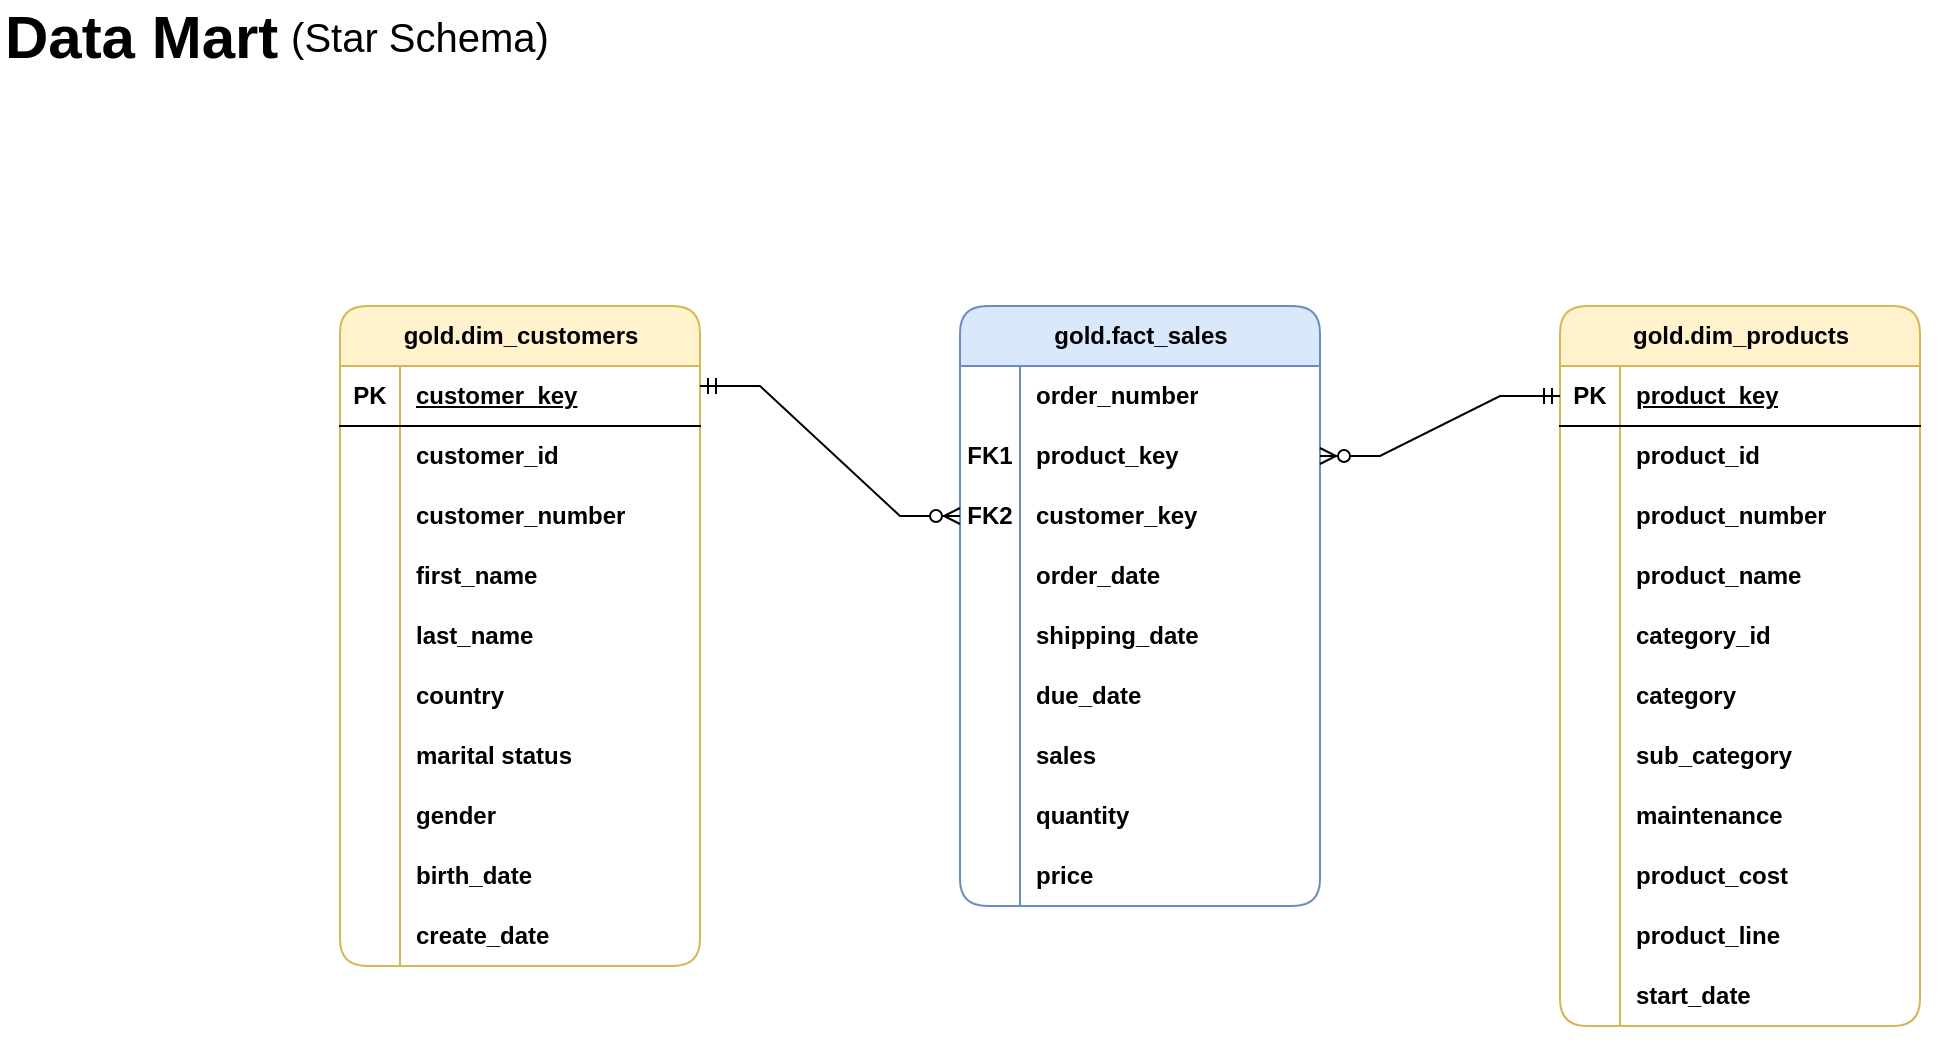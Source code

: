 <mxfile version="28.1.2">
  <diagram name="Page-1" id="Nx896G-cTncsZ9J3wiCH">
    <mxGraphModel dx="1819" dy="596" grid="1" gridSize="10" guides="1" tooltips="1" connect="1" arrows="1" fold="1" page="1" pageScale="1" pageWidth="827" pageHeight="1169" math="0" shadow="0">
      <root>
        <mxCell id="0" />
        <mxCell id="1" parent="0" />
        <mxCell id="ZF4a_u57KuCC-26C16iU-1" value="&lt;font style=&quot;font-size: 30px;&quot;&gt;&lt;b&gt;Data Mart&amp;nbsp;&lt;/b&gt;&lt;/font&gt;" style="text;html=1;align=center;verticalAlign=middle;whiteSpace=wrap;rounded=0;" vertex="1" parent="1">
          <mxGeometry x="-90" y="50" width="150" height="30" as="geometry" />
        </mxCell>
        <mxCell id="ZF4a_u57KuCC-26C16iU-2" value="&lt;font style=&quot;font-size: 20px;&quot;&gt;(Star Schema)&lt;/font&gt;" style="text;html=1;align=center;verticalAlign=middle;whiteSpace=wrap;rounded=0;" vertex="1" parent="1">
          <mxGeometry x="50" y="50" width="140" height="30" as="geometry" />
        </mxCell>
        <mxCell id="ZF4a_u57KuCC-26C16iU-3" value="gold.dim_customers" style="shape=table;startSize=30;container=1;collapsible=1;childLayout=tableLayout;fixedRows=1;rowLines=0;fontStyle=1;align=center;resizeLast=1;html=1;rounded=1;strokeColor=#d6b656;fillColor=#fff2cc;" vertex="1" parent="1">
          <mxGeometry x="80" y="200" width="180" height="330" as="geometry" />
        </mxCell>
        <mxCell id="ZF4a_u57KuCC-26C16iU-4" value="" style="shape=tableRow;horizontal=0;startSize=0;swimlaneHead=0;swimlaneBody=0;fillColor=none;collapsible=0;dropTarget=0;points=[[0,0.5],[1,0.5]];portConstraint=eastwest;top=0;left=0;right=0;bottom=1;fontStyle=1" vertex="1" parent="ZF4a_u57KuCC-26C16iU-3">
          <mxGeometry y="30" width="180" height="30" as="geometry" />
        </mxCell>
        <mxCell id="ZF4a_u57KuCC-26C16iU-5" value="PK" style="shape=partialRectangle;connectable=0;fillColor=none;top=0;left=0;bottom=0;right=0;fontStyle=1;overflow=hidden;whiteSpace=wrap;html=1;" vertex="1" parent="ZF4a_u57KuCC-26C16iU-4">
          <mxGeometry width="30" height="30" as="geometry">
            <mxRectangle width="30" height="30" as="alternateBounds" />
          </mxGeometry>
        </mxCell>
        <mxCell id="ZF4a_u57KuCC-26C16iU-6" value="customer_key" style="shape=partialRectangle;connectable=0;fillColor=none;top=0;left=0;bottom=0;right=0;align=left;spacingLeft=6;fontStyle=5;overflow=hidden;whiteSpace=wrap;html=1;" vertex="1" parent="ZF4a_u57KuCC-26C16iU-4">
          <mxGeometry x="30" width="150" height="30" as="geometry">
            <mxRectangle width="150" height="30" as="alternateBounds" />
          </mxGeometry>
        </mxCell>
        <mxCell id="ZF4a_u57KuCC-26C16iU-7" value="" style="shape=tableRow;horizontal=0;startSize=0;swimlaneHead=0;swimlaneBody=0;fillColor=none;collapsible=0;dropTarget=0;points=[[0,0.5],[1,0.5]];portConstraint=eastwest;top=0;left=0;right=0;bottom=0;strokeWidth=16;fontStyle=1" vertex="1" parent="ZF4a_u57KuCC-26C16iU-3">
          <mxGeometry y="60" width="180" height="30" as="geometry" />
        </mxCell>
        <mxCell id="ZF4a_u57KuCC-26C16iU-8" value="" style="shape=partialRectangle;connectable=0;fillColor=none;top=0;left=0;bottom=0;right=0;editable=1;overflow=hidden;whiteSpace=wrap;html=1;strokeWidth=16;fontStyle=1" vertex="1" parent="ZF4a_u57KuCC-26C16iU-7">
          <mxGeometry width="30" height="30" as="geometry">
            <mxRectangle width="30" height="30" as="alternateBounds" />
          </mxGeometry>
        </mxCell>
        <mxCell id="ZF4a_u57KuCC-26C16iU-9" value="customer_id" style="shape=partialRectangle;connectable=0;fillColor=none;top=0;left=0;bottom=0;right=0;align=left;spacingLeft=6;overflow=hidden;whiteSpace=wrap;html=1;strokeWidth=16;fontStyle=1" vertex="1" parent="ZF4a_u57KuCC-26C16iU-7">
          <mxGeometry x="30" width="150" height="30" as="geometry">
            <mxRectangle width="150" height="30" as="alternateBounds" />
          </mxGeometry>
        </mxCell>
        <mxCell id="ZF4a_u57KuCC-26C16iU-10" value="" style="shape=tableRow;horizontal=0;startSize=0;swimlaneHead=0;swimlaneBody=0;fillColor=none;collapsible=0;dropTarget=0;points=[[0,0.5],[1,0.5]];portConstraint=eastwest;top=0;left=0;right=0;bottom=0;strokeWidth=16;fontStyle=1" vertex="1" parent="ZF4a_u57KuCC-26C16iU-3">
          <mxGeometry y="90" width="180" height="30" as="geometry" />
        </mxCell>
        <mxCell id="ZF4a_u57KuCC-26C16iU-11" value="" style="shape=partialRectangle;connectable=0;fillColor=none;top=0;left=0;bottom=0;right=0;editable=1;overflow=hidden;whiteSpace=wrap;html=1;strokeWidth=16;fontStyle=1" vertex="1" parent="ZF4a_u57KuCC-26C16iU-10">
          <mxGeometry width="30" height="30" as="geometry">
            <mxRectangle width="30" height="30" as="alternateBounds" />
          </mxGeometry>
        </mxCell>
        <mxCell id="ZF4a_u57KuCC-26C16iU-12" value="customer_number" style="shape=partialRectangle;connectable=0;fillColor=none;top=0;left=0;bottom=0;right=0;align=left;spacingLeft=6;overflow=hidden;whiteSpace=wrap;html=1;strokeWidth=16;fontStyle=1" vertex="1" parent="ZF4a_u57KuCC-26C16iU-10">
          <mxGeometry x="30" width="150" height="30" as="geometry">
            <mxRectangle width="150" height="30" as="alternateBounds" />
          </mxGeometry>
        </mxCell>
        <mxCell id="ZF4a_u57KuCC-26C16iU-13" value="" style="shape=tableRow;horizontal=0;startSize=0;swimlaneHead=0;swimlaneBody=0;fillColor=none;collapsible=0;dropTarget=0;points=[[0,0.5],[1,0.5]];portConstraint=eastwest;top=0;left=0;right=0;bottom=0;strokeWidth=16;fontStyle=1" vertex="1" parent="ZF4a_u57KuCC-26C16iU-3">
          <mxGeometry y="120" width="180" height="30" as="geometry" />
        </mxCell>
        <mxCell id="ZF4a_u57KuCC-26C16iU-14" value="" style="shape=partialRectangle;connectable=0;fillColor=none;top=0;left=0;bottom=0;right=0;editable=1;overflow=hidden;whiteSpace=wrap;html=1;strokeWidth=16;fontStyle=1" vertex="1" parent="ZF4a_u57KuCC-26C16iU-13">
          <mxGeometry width="30" height="30" as="geometry">
            <mxRectangle width="30" height="30" as="alternateBounds" />
          </mxGeometry>
        </mxCell>
        <mxCell id="ZF4a_u57KuCC-26C16iU-15" value="first_name" style="shape=partialRectangle;connectable=0;fillColor=none;top=0;left=0;bottom=0;right=0;align=left;spacingLeft=6;overflow=hidden;whiteSpace=wrap;html=1;strokeWidth=16;fontStyle=1" vertex="1" parent="ZF4a_u57KuCC-26C16iU-13">
          <mxGeometry x="30" width="150" height="30" as="geometry">
            <mxRectangle width="150" height="30" as="alternateBounds" />
          </mxGeometry>
        </mxCell>
        <mxCell id="ZF4a_u57KuCC-26C16iU-16" style="shape=tableRow;horizontal=0;startSize=0;swimlaneHead=0;swimlaneBody=0;fillColor=none;collapsible=0;dropTarget=0;points=[[0,0.5],[1,0.5]];portConstraint=eastwest;top=0;left=0;right=0;bottom=0;strokeWidth=16;fontStyle=1" vertex="1" parent="ZF4a_u57KuCC-26C16iU-3">
          <mxGeometry y="150" width="180" height="30" as="geometry" />
        </mxCell>
        <mxCell id="ZF4a_u57KuCC-26C16iU-17" style="shape=partialRectangle;connectable=0;fillColor=none;top=0;left=0;bottom=0;right=0;editable=1;overflow=hidden;whiteSpace=wrap;html=1;strokeWidth=16;fontStyle=1" vertex="1" parent="ZF4a_u57KuCC-26C16iU-16">
          <mxGeometry width="30" height="30" as="geometry">
            <mxRectangle width="30" height="30" as="alternateBounds" />
          </mxGeometry>
        </mxCell>
        <mxCell id="ZF4a_u57KuCC-26C16iU-18" value="last_name&amp;nbsp;" style="shape=partialRectangle;connectable=0;fillColor=none;top=0;left=0;bottom=0;right=0;align=left;spacingLeft=6;overflow=hidden;whiteSpace=wrap;html=1;strokeWidth=16;fontStyle=1" vertex="1" parent="ZF4a_u57KuCC-26C16iU-16">
          <mxGeometry x="30" width="150" height="30" as="geometry">
            <mxRectangle width="150" height="30" as="alternateBounds" />
          </mxGeometry>
        </mxCell>
        <mxCell id="ZF4a_u57KuCC-26C16iU-19" style="shape=tableRow;horizontal=0;startSize=0;swimlaneHead=0;swimlaneBody=0;fillColor=none;collapsible=0;dropTarget=0;points=[[0,0.5],[1,0.5]];portConstraint=eastwest;top=0;left=0;right=0;bottom=0;strokeWidth=16;fontStyle=1" vertex="1" parent="ZF4a_u57KuCC-26C16iU-3">
          <mxGeometry y="180" width="180" height="30" as="geometry" />
        </mxCell>
        <mxCell id="ZF4a_u57KuCC-26C16iU-20" style="shape=partialRectangle;connectable=0;fillColor=none;top=0;left=0;bottom=0;right=0;editable=1;overflow=hidden;whiteSpace=wrap;html=1;strokeWidth=16;fontStyle=1" vertex="1" parent="ZF4a_u57KuCC-26C16iU-19">
          <mxGeometry width="30" height="30" as="geometry">
            <mxRectangle width="30" height="30" as="alternateBounds" />
          </mxGeometry>
        </mxCell>
        <mxCell id="ZF4a_u57KuCC-26C16iU-21" value="country" style="shape=partialRectangle;connectable=0;fillColor=none;top=0;left=0;bottom=0;right=0;align=left;spacingLeft=6;overflow=hidden;whiteSpace=wrap;html=1;strokeWidth=16;fontStyle=1" vertex="1" parent="ZF4a_u57KuCC-26C16iU-19">
          <mxGeometry x="30" width="150" height="30" as="geometry">
            <mxRectangle width="150" height="30" as="alternateBounds" />
          </mxGeometry>
        </mxCell>
        <mxCell id="ZF4a_u57KuCC-26C16iU-22" style="shape=tableRow;horizontal=0;startSize=0;swimlaneHead=0;swimlaneBody=0;fillColor=none;collapsible=0;dropTarget=0;points=[[0,0.5],[1,0.5]];portConstraint=eastwest;top=0;left=0;right=0;bottom=0;strokeWidth=16;fontStyle=1" vertex="1" parent="ZF4a_u57KuCC-26C16iU-3">
          <mxGeometry y="210" width="180" height="30" as="geometry" />
        </mxCell>
        <mxCell id="ZF4a_u57KuCC-26C16iU-23" style="shape=partialRectangle;connectable=0;fillColor=none;top=0;left=0;bottom=0;right=0;editable=1;overflow=hidden;whiteSpace=wrap;html=1;strokeWidth=16;fontStyle=1" vertex="1" parent="ZF4a_u57KuCC-26C16iU-22">
          <mxGeometry width="30" height="30" as="geometry">
            <mxRectangle width="30" height="30" as="alternateBounds" />
          </mxGeometry>
        </mxCell>
        <mxCell id="ZF4a_u57KuCC-26C16iU-24" value="marital status" style="shape=partialRectangle;connectable=0;fillColor=none;top=0;left=0;bottom=0;right=0;align=left;spacingLeft=6;overflow=hidden;whiteSpace=wrap;html=1;strokeWidth=16;fontStyle=1" vertex="1" parent="ZF4a_u57KuCC-26C16iU-22">
          <mxGeometry x="30" width="150" height="30" as="geometry">
            <mxRectangle width="150" height="30" as="alternateBounds" />
          </mxGeometry>
        </mxCell>
        <mxCell id="ZF4a_u57KuCC-26C16iU-25" style="shape=tableRow;horizontal=0;startSize=0;swimlaneHead=0;swimlaneBody=0;fillColor=none;collapsible=0;dropTarget=0;points=[[0,0.5],[1,0.5]];portConstraint=eastwest;top=0;left=0;right=0;bottom=0;strokeWidth=16;fontStyle=1" vertex="1" parent="ZF4a_u57KuCC-26C16iU-3">
          <mxGeometry y="240" width="180" height="30" as="geometry" />
        </mxCell>
        <mxCell id="ZF4a_u57KuCC-26C16iU-26" style="shape=partialRectangle;connectable=0;fillColor=none;top=0;left=0;bottom=0;right=0;editable=1;overflow=hidden;whiteSpace=wrap;html=1;strokeWidth=16;fontStyle=1" vertex="1" parent="ZF4a_u57KuCC-26C16iU-25">
          <mxGeometry width="30" height="30" as="geometry">
            <mxRectangle width="30" height="30" as="alternateBounds" />
          </mxGeometry>
        </mxCell>
        <mxCell id="ZF4a_u57KuCC-26C16iU-27" value="gender" style="shape=partialRectangle;connectable=0;fillColor=none;top=0;left=0;bottom=0;right=0;align=left;spacingLeft=6;overflow=hidden;whiteSpace=wrap;html=1;strokeWidth=16;fontStyle=1" vertex="1" parent="ZF4a_u57KuCC-26C16iU-25">
          <mxGeometry x="30" width="150" height="30" as="geometry">
            <mxRectangle width="150" height="30" as="alternateBounds" />
          </mxGeometry>
        </mxCell>
        <mxCell id="ZF4a_u57KuCC-26C16iU-28" style="shape=tableRow;horizontal=0;startSize=0;swimlaneHead=0;swimlaneBody=0;fillColor=none;collapsible=0;dropTarget=0;points=[[0,0.5],[1,0.5]];portConstraint=eastwest;top=0;left=0;right=0;bottom=0;strokeWidth=16;fontStyle=1" vertex="1" parent="ZF4a_u57KuCC-26C16iU-3">
          <mxGeometry y="270" width="180" height="30" as="geometry" />
        </mxCell>
        <mxCell id="ZF4a_u57KuCC-26C16iU-29" style="shape=partialRectangle;connectable=0;fillColor=none;top=0;left=0;bottom=0;right=0;editable=1;overflow=hidden;whiteSpace=wrap;html=1;strokeWidth=16;fontStyle=1" vertex="1" parent="ZF4a_u57KuCC-26C16iU-28">
          <mxGeometry width="30" height="30" as="geometry">
            <mxRectangle width="30" height="30" as="alternateBounds" />
          </mxGeometry>
        </mxCell>
        <mxCell id="ZF4a_u57KuCC-26C16iU-30" value="birth_date" style="shape=partialRectangle;connectable=0;fillColor=none;top=0;left=0;bottom=0;right=0;align=left;spacingLeft=6;overflow=hidden;whiteSpace=wrap;html=1;strokeWidth=16;fontStyle=1" vertex="1" parent="ZF4a_u57KuCC-26C16iU-28">
          <mxGeometry x="30" width="150" height="30" as="geometry">
            <mxRectangle width="150" height="30" as="alternateBounds" />
          </mxGeometry>
        </mxCell>
        <mxCell id="ZF4a_u57KuCC-26C16iU-31" style="shape=tableRow;horizontal=0;startSize=0;swimlaneHead=0;swimlaneBody=0;fillColor=none;collapsible=0;dropTarget=0;points=[[0,0.5],[1,0.5]];portConstraint=eastwest;top=0;left=0;right=0;bottom=0;strokeWidth=16;fontStyle=1" vertex="1" parent="ZF4a_u57KuCC-26C16iU-3">
          <mxGeometry y="300" width="180" height="30" as="geometry" />
        </mxCell>
        <mxCell id="ZF4a_u57KuCC-26C16iU-32" style="shape=partialRectangle;connectable=0;fillColor=none;top=0;left=0;bottom=0;right=0;editable=1;overflow=hidden;whiteSpace=wrap;html=1;strokeWidth=16;fontStyle=1" vertex="1" parent="ZF4a_u57KuCC-26C16iU-31">
          <mxGeometry width="30" height="30" as="geometry">
            <mxRectangle width="30" height="30" as="alternateBounds" />
          </mxGeometry>
        </mxCell>
        <mxCell id="ZF4a_u57KuCC-26C16iU-33" value="create_date" style="shape=partialRectangle;connectable=0;fillColor=none;top=0;left=0;bottom=0;right=0;align=left;spacingLeft=6;overflow=hidden;whiteSpace=wrap;html=1;strokeWidth=16;fontStyle=1" vertex="1" parent="ZF4a_u57KuCC-26C16iU-31">
          <mxGeometry x="30" width="150" height="30" as="geometry">
            <mxRectangle width="150" height="30" as="alternateBounds" />
          </mxGeometry>
        </mxCell>
        <mxCell id="ZF4a_u57KuCC-26C16iU-34" value="gold.dim_products" style="shape=table;startSize=30;container=1;collapsible=1;childLayout=tableLayout;fixedRows=1;rowLines=0;fontStyle=1;align=center;resizeLast=1;html=1;rounded=1;strokeColor=#d6b656;fillColor=#fff2cc;" vertex="1" parent="1">
          <mxGeometry x="690" y="200" width="180" height="360" as="geometry" />
        </mxCell>
        <mxCell id="ZF4a_u57KuCC-26C16iU-35" value="" style="shape=tableRow;horizontal=0;startSize=0;swimlaneHead=0;swimlaneBody=0;fillColor=none;collapsible=0;dropTarget=0;points=[[0,0.5],[1,0.5]];portConstraint=eastwest;top=0;left=0;right=0;bottom=1;fontStyle=1" vertex="1" parent="ZF4a_u57KuCC-26C16iU-34">
          <mxGeometry y="30" width="180" height="30" as="geometry" />
        </mxCell>
        <mxCell id="ZF4a_u57KuCC-26C16iU-36" value="PK" style="shape=partialRectangle;connectable=0;fillColor=none;top=0;left=0;bottom=0;right=0;fontStyle=1;overflow=hidden;whiteSpace=wrap;html=1;" vertex="1" parent="ZF4a_u57KuCC-26C16iU-35">
          <mxGeometry width="30" height="30" as="geometry">
            <mxRectangle width="30" height="30" as="alternateBounds" />
          </mxGeometry>
        </mxCell>
        <mxCell id="ZF4a_u57KuCC-26C16iU-37" value="product_key" style="shape=partialRectangle;connectable=0;fillColor=none;top=0;left=0;bottom=0;right=0;align=left;spacingLeft=6;fontStyle=5;overflow=hidden;whiteSpace=wrap;html=1;" vertex="1" parent="ZF4a_u57KuCC-26C16iU-35">
          <mxGeometry x="30" width="150" height="30" as="geometry">
            <mxRectangle width="150" height="30" as="alternateBounds" />
          </mxGeometry>
        </mxCell>
        <mxCell id="ZF4a_u57KuCC-26C16iU-38" value="" style="shape=tableRow;horizontal=0;startSize=0;swimlaneHead=0;swimlaneBody=0;fillColor=none;collapsible=0;dropTarget=0;points=[[0,0.5],[1,0.5]];portConstraint=eastwest;top=0;left=0;right=0;bottom=0;strokeWidth=16;fontStyle=1" vertex="1" parent="ZF4a_u57KuCC-26C16iU-34">
          <mxGeometry y="60" width="180" height="30" as="geometry" />
        </mxCell>
        <mxCell id="ZF4a_u57KuCC-26C16iU-39" value="" style="shape=partialRectangle;connectable=0;fillColor=none;top=0;left=0;bottom=0;right=0;editable=1;overflow=hidden;whiteSpace=wrap;html=1;strokeWidth=16;fontStyle=1" vertex="1" parent="ZF4a_u57KuCC-26C16iU-38">
          <mxGeometry width="30" height="30" as="geometry">
            <mxRectangle width="30" height="30" as="alternateBounds" />
          </mxGeometry>
        </mxCell>
        <mxCell id="ZF4a_u57KuCC-26C16iU-40" value="product_id" style="shape=partialRectangle;connectable=0;fillColor=none;top=0;left=0;bottom=0;right=0;align=left;spacingLeft=6;overflow=hidden;whiteSpace=wrap;html=1;strokeWidth=16;fontStyle=1" vertex="1" parent="ZF4a_u57KuCC-26C16iU-38">
          <mxGeometry x="30" width="150" height="30" as="geometry">
            <mxRectangle width="150" height="30" as="alternateBounds" />
          </mxGeometry>
        </mxCell>
        <mxCell id="ZF4a_u57KuCC-26C16iU-41" value="" style="shape=tableRow;horizontal=0;startSize=0;swimlaneHead=0;swimlaneBody=0;fillColor=none;collapsible=0;dropTarget=0;points=[[0,0.5],[1,0.5]];portConstraint=eastwest;top=0;left=0;right=0;bottom=0;strokeWidth=16;fontStyle=1" vertex="1" parent="ZF4a_u57KuCC-26C16iU-34">
          <mxGeometry y="90" width="180" height="30" as="geometry" />
        </mxCell>
        <mxCell id="ZF4a_u57KuCC-26C16iU-42" value="" style="shape=partialRectangle;connectable=0;fillColor=none;top=0;left=0;bottom=0;right=0;editable=1;overflow=hidden;whiteSpace=wrap;html=1;strokeWidth=16;fontStyle=1" vertex="1" parent="ZF4a_u57KuCC-26C16iU-41">
          <mxGeometry width="30" height="30" as="geometry">
            <mxRectangle width="30" height="30" as="alternateBounds" />
          </mxGeometry>
        </mxCell>
        <mxCell id="ZF4a_u57KuCC-26C16iU-43" value="product_number" style="shape=partialRectangle;connectable=0;fillColor=none;top=0;left=0;bottom=0;right=0;align=left;spacingLeft=6;overflow=hidden;whiteSpace=wrap;html=1;strokeWidth=16;fontStyle=1" vertex="1" parent="ZF4a_u57KuCC-26C16iU-41">
          <mxGeometry x="30" width="150" height="30" as="geometry">
            <mxRectangle width="150" height="30" as="alternateBounds" />
          </mxGeometry>
        </mxCell>
        <mxCell id="ZF4a_u57KuCC-26C16iU-44" value="" style="shape=tableRow;horizontal=0;startSize=0;swimlaneHead=0;swimlaneBody=0;fillColor=none;collapsible=0;dropTarget=0;points=[[0,0.5],[1,0.5]];portConstraint=eastwest;top=0;left=0;right=0;bottom=0;strokeWidth=16;fontStyle=1" vertex="1" parent="ZF4a_u57KuCC-26C16iU-34">
          <mxGeometry y="120" width="180" height="30" as="geometry" />
        </mxCell>
        <mxCell id="ZF4a_u57KuCC-26C16iU-45" value="" style="shape=partialRectangle;connectable=0;fillColor=none;top=0;left=0;bottom=0;right=0;editable=1;overflow=hidden;whiteSpace=wrap;html=1;strokeWidth=16;fontStyle=1" vertex="1" parent="ZF4a_u57KuCC-26C16iU-44">
          <mxGeometry width="30" height="30" as="geometry">
            <mxRectangle width="30" height="30" as="alternateBounds" />
          </mxGeometry>
        </mxCell>
        <mxCell id="ZF4a_u57KuCC-26C16iU-46" value="product_name" style="shape=partialRectangle;connectable=0;fillColor=none;top=0;left=0;bottom=0;right=0;align=left;spacingLeft=6;overflow=hidden;whiteSpace=wrap;html=1;strokeWidth=16;fontStyle=1" vertex="1" parent="ZF4a_u57KuCC-26C16iU-44">
          <mxGeometry x="30" width="150" height="30" as="geometry">
            <mxRectangle width="150" height="30" as="alternateBounds" />
          </mxGeometry>
        </mxCell>
        <mxCell id="ZF4a_u57KuCC-26C16iU-47" style="shape=tableRow;horizontal=0;startSize=0;swimlaneHead=0;swimlaneBody=0;fillColor=none;collapsible=0;dropTarget=0;points=[[0,0.5],[1,0.5]];portConstraint=eastwest;top=0;left=0;right=0;bottom=0;strokeWidth=16;fontStyle=1" vertex="1" parent="ZF4a_u57KuCC-26C16iU-34">
          <mxGeometry y="150" width="180" height="30" as="geometry" />
        </mxCell>
        <mxCell id="ZF4a_u57KuCC-26C16iU-48" style="shape=partialRectangle;connectable=0;fillColor=none;top=0;left=0;bottom=0;right=0;editable=1;overflow=hidden;whiteSpace=wrap;html=1;strokeWidth=16;fontStyle=1" vertex="1" parent="ZF4a_u57KuCC-26C16iU-47">
          <mxGeometry width="30" height="30" as="geometry">
            <mxRectangle width="30" height="30" as="alternateBounds" />
          </mxGeometry>
        </mxCell>
        <mxCell id="ZF4a_u57KuCC-26C16iU-49" value="category_id" style="shape=partialRectangle;connectable=0;fillColor=none;top=0;left=0;bottom=0;right=0;align=left;spacingLeft=6;overflow=hidden;whiteSpace=wrap;html=1;strokeWidth=16;fontStyle=1" vertex="1" parent="ZF4a_u57KuCC-26C16iU-47">
          <mxGeometry x="30" width="150" height="30" as="geometry">
            <mxRectangle width="150" height="30" as="alternateBounds" />
          </mxGeometry>
        </mxCell>
        <mxCell id="ZF4a_u57KuCC-26C16iU-50" style="shape=tableRow;horizontal=0;startSize=0;swimlaneHead=0;swimlaneBody=0;fillColor=none;collapsible=0;dropTarget=0;points=[[0,0.5],[1,0.5]];portConstraint=eastwest;top=0;left=0;right=0;bottom=0;strokeWidth=16;fontStyle=1" vertex="1" parent="ZF4a_u57KuCC-26C16iU-34">
          <mxGeometry y="180" width="180" height="30" as="geometry" />
        </mxCell>
        <mxCell id="ZF4a_u57KuCC-26C16iU-51" style="shape=partialRectangle;connectable=0;fillColor=none;top=0;left=0;bottom=0;right=0;editable=1;overflow=hidden;whiteSpace=wrap;html=1;strokeWidth=16;fontStyle=1" vertex="1" parent="ZF4a_u57KuCC-26C16iU-50">
          <mxGeometry width="30" height="30" as="geometry">
            <mxRectangle width="30" height="30" as="alternateBounds" />
          </mxGeometry>
        </mxCell>
        <mxCell id="ZF4a_u57KuCC-26C16iU-52" value="category" style="shape=partialRectangle;connectable=0;fillColor=none;top=0;left=0;bottom=0;right=0;align=left;spacingLeft=6;overflow=hidden;whiteSpace=wrap;html=1;strokeWidth=16;fontStyle=1" vertex="1" parent="ZF4a_u57KuCC-26C16iU-50">
          <mxGeometry x="30" width="150" height="30" as="geometry">
            <mxRectangle width="150" height="30" as="alternateBounds" />
          </mxGeometry>
        </mxCell>
        <mxCell id="ZF4a_u57KuCC-26C16iU-53" style="shape=tableRow;horizontal=0;startSize=0;swimlaneHead=0;swimlaneBody=0;fillColor=none;collapsible=0;dropTarget=0;points=[[0,0.5],[1,0.5]];portConstraint=eastwest;top=0;left=0;right=0;bottom=0;strokeWidth=16;fontStyle=1" vertex="1" parent="ZF4a_u57KuCC-26C16iU-34">
          <mxGeometry y="210" width="180" height="30" as="geometry" />
        </mxCell>
        <mxCell id="ZF4a_u57KuCC-26C16iU-54" style="shape=partialRectangle;connectable=0;fillColor=none;top=0;left=0;bottom=0;right=0;editable=1;overflow=hidden;whiteSpace=wrap;html=1;strokeWidth=16;fontStyle=1" vertex="1" parent="ZF4a_u57KuCC-26C16iU-53">
          <mxGeometry width="30" height="30" as="geometry">
            <mxRectangle width="30" height="30" as="alternateBounds" />
          </mxGeometry>
        </mxCell>
        <mxCell id="ZF4a_u57KuCC-26C16iU-55" value="sub_category" style="shape=partialRectangle;connectable=0;fillColor=none;top=0;left=0;bottom=0;right=0;align=left;spacingLeft=6;overflow=hidden;whiteSpace=wrap;html=1;strokeWidth=16;fontStyle=1" vertex="1" parent="ZF4a_u57KuCC-26C16iU-53">
          <mxGeometry x="30" width="150" height="30" as="geometry">
            <mxRectangle width="150" height="30" as="alternateBounds" />
          </mxGeometry>
        </mxCell>
        <mxCell id="ZF4a_u57KuCC-26C16iU-56" style="shape=tableRow;horizontal=0;startSize=0;swimlaneHead=0;swimlaneBody=0;fillColor=none;collapsible=0;dropTarget=0;points=[[0,0.5],[1,0.5]];portConstraint=eastwest;top=0;left=0;right=0;bottom=0;strokeWidth=16;fontStyle=1" vertex="1" parent="ZF4a_u57KuCC-26C16iU-34">
          <mxGeometry y="240" width="180" height="30" as="geometry" />
        </mxCell>
        <mxCell id="ZF4a_u57KuCC-26C16iU-57" style="shape=partialRectangle;connectable=0;fillColor=none;top=0;left=0;bottom=0;right=0;editable=1;overflow=hidden;whiteSpace=wrap;html=1;strokeWidth=16;fontStyle=1" vertex="1" parent="ZF4a_u57KuCC-26C16iU-56">
          <mxGeometry width="30" height="30" as="geometry">
            <mxRectangle width="30" height="30" as="alternateBounds" />
          </mxGeometry>
        </mxCell>
        <mxCell id="ZF4a_u57KuCC-26C16iU-58" value="maintenance" style="shape=partialRectangle;connectable=0;fillColor=none;top=0;left=0;bottom=0;right=0;align=left;spacingLeft=6;overflow=hidden;whiteSpace=wrap;html=1;strokeWidth=16;fontStyle=1" vertex="1" parent="ZF4a_u57KuCC-26C16iU-56">
          <mxGeometry x="30" width="150" height="30" as="geometry">
            <mxRectangle width="150" height="30" as="alternateBounds" />
          </mxGeometry>
        </mxCell>
        <mxCell id="ZF4a_u57KuCC-26C16iU-59" style="shape=tableRow;horizontal=0;startSize=0;swimlaneHead=0;swimlaneBody=0;fillColor=none;collapsible=0;dropTarget=0;points=[[0,0.5],[1,0.5]];portConstraint=eastwest;top=0;left=0;right=0;bottom=0;strokeWidth=16;fontStyle=1" vertex="1" parent="ZF4a_u57KuCC-26C16iU-34">
          <mxGeometry y="270" width="180" height="30" as="geometry" />
        </mxCell>
        <mxCell id="ZF4a_u57KuCC-26C16iU-60" style="shape=partialRectangle;connectable=0;fillColor=none;top=0;left=0;bottom=0;right=0;editable=1;overflow=hidden;whiteSpace=wrap;html=1;strokeWidth=16;fontStyle=1" vertex="1" parent="ZF4a_u57KuCC-26C16iU-59">
          <mxGeometry width="30" height="30" as="geometry">
            <mxRectangle width="30" height="30" as="alternateBounds" />
          </mxGeometry>
        </mxCell>
        <mxCell id="ZF4a_u57KuCC-26C16iU-61" value="product_cost" style="shape=partialRectangle;connectable=0;fillColor=none;top=0;left=0;bottom=0;right=0;align=left;spacingLeft=6;overflow=hidden;whiteSpace=wrap;html=1;strokeWidth=16;fontStyle=1" vertex="1" parent="ZF4a_u57KuCC-26C16iU-59">
          <mxGeometry x="30" width="150" height="30" as="geometry">
            <mxRectangle width="150" height="30" as="alternateBounds" />
          </mxGeometry>
        </mxCell>
        <mxCell id="ZF4a_u57KuCC-26C16iU-62" style="shape=tableRow;horizontal=0;startSize=0;swimlaneHead=0;swimlaneBody=0;fillColor=none;collapsible=0;dropTarget=0;points=[[0,0.5],[1,0.5]];portConstraint=eastwest;top=0;left=0;right=0;bottom=0;strokeWidth=16;fontStyle=1" vertex="1" parent="ZF4a_u57KuCC-26C16iU-34">
          <mxGeometry y="300" width="180" height="30" as="geometry" />
        </mxCell>
        <mxCell id="ZF4a_u57KuCC-26C16iU-63" style="shape=partialRectangle;connectable=0;fillColor=none;top=0;left=0;bottom=0;right=0;editable=1;overflow=hidden;whiteSpace=wrap;html=1;strokeWidth=16;fontStyle=1" vertex="1" parent="ZF4a_u57KuCC-26C16iU-62">
          <mxGeometry width="30" height="30" as="geometry">
            <mxRectangle width="30" height="30" as="alternateBounds" />
          </mxGeometry>
        </mxCell>
        <mxCell id="ZF4a_u57KuCC-26C16iU-64" value="product_line" style="shape=partialRectangle;connectable=0;fillColor=none;top=0;left=0;bottom=0;right=0;align=left;spacingLeft=6;overflow=hidden;whiteSpace=wrap;html=1;strokeWidth=16;fontStyle=1" vertex="1" parent="ZF4a_u57KuCC-26C16iU-62">
          <mxGeometry x="30" width="150" height="30" as="geometry">
            <mxRectangle width="150" height="30" as="alternateBounds" />
          </mxGeometry>
        </mxCell>
        <mxCell id="ZF4a_u57KuCC-26C16iU-96" style="shape=tableRow;horizontal=0;startSize=0;swimlaneHead=0;swimlaneBody=0;fillColor=none;collapsible=0;dropTarget=0;points=[[0,0.5],[1,0.5]];portConstraint=eastwest;top=0;left=0;right=0;bottom=0;strokeWidth=16;fontStyle=1" vertex="1" parent="ZF4a_u57KuCC-26C16iU-34">
          <mxGeometry y="330" width="180" height="30" as="geometry" />
        </mxCell>
        <mxCell id="ZF4a_u57KuCC-26C16iU-97" style="shape=partialRectangle;connectable=0;fillColor=none;top=0;left=0;bottom=0;right=0;editable=1;overflow=hidden;whiteSpace=wrap;html=1;strokeWidth=16;fontStyle=1" vertex="1" parent="ZF4a_u57KuCC-26C16iU-96">
          <mxGeometry width="30" height="30" as="geometry">
            <mxRectangle width="30" height="30" as="alternateBounds" />
          </mxGeometry>
        </mxCell>
        <mxCell id="ZF4a_u57KuCC-26C16iU-98" value="start_date" style="shape=partialRectangle;connectable=0;fillColor=none;top=0;left=0;bottom=0;right=0;align=left;spacingLeft=6;overflow=hidden;whiteSpace=wrap;html=1;strokeWidth=16;fontStyle=1" vertex="1" parent="ZF4a_u57KuCC-26C16iU-96">
          <mxGeometry x="30" width="150" height="30" as="geometry">
            <mxRectangle width="150" height="30" as="alternateBounds" />
          </mxGeometry>
        </mxCell>
        <mxCell id="ZF4a_u57KuCC-26C16iU-65" value="gold.fact_sales" style="shape=table;startSize=30;container=1;collapsible=1;childLayout=tableLayout;fixedRows=1;rowLines=0;fontStyle=1;align=center;resizeLast=1;html=1;rounded=1;strokeColor=#6c8ebf;fillColor=#dae8fc;" vertex="1" parent="1">
          <mxGeometry x="390" y="200" width="180" height="300" as="geometry" />
        </mxCell>
        <mxCell id="ZF4a_u57KuCC-26C16iU-69" value="" style="shape=tableRow;horizontal=0;startSize=0;swimlaneHead=0;swimlaneBody=0;fillColor=none;collapsible=0;dropTarget=0;points=[[0,0.5],[1,0.5]];portConstraint=eastwest;top=0;left=0;right=0;bottom=0;strokeWidth=16;fontStyle=1" vertex="1" parent="ZF4a_u57KuCC-26C16iU-65">
          <mxGeometry y="30" width="180" height="30" as="geometry" />
        </mxCell>
        <mxCell id="ZF4a_u57KuCC-26C16iU-70" value="" style="shape=partialRectangle;connectable=0;fillColor=none;top=0;left=0;bottom=0;right=0;editable=1;overflow=hidden;whiteSpace=wrap;html=1;strokeWidth=16;fontStyle=1" vertex="1" parent="ZF4a_u57KuCC-26C16iU-69">
          <mxGeometry width="30" height="30" as="geometry">
            <mxRectangle width="30" height="30" as="alternateBounds" />
          </mxGeometry>
        </mxCell>
        <mxCell id="ZF4a_u57KuCC-26C16iU-71" value="order_number" style="shape=partialRectangle;connectable=0;fillColor=none;top=0;left=0;bottom=0;right=0;align=left;spacingLeft=6;overflow=hidden;whiteSpace=wrap;html=1;strokeWidth=16;fontStyle=1" vertex="1" parent="ZF4a_u57KuCC-26C16iU-69">
          <mxGeometry x="30" width="150" height="30" as="geometry">
            <mxRectangle width="150" height="30" as="alternateBounds" />
          </mxGeometry>
        </mxCell>
        <mxCell id="ZF4a_u57KuCC-26C16iU-72" value="" style="shape=tableRow;horizontal=0;startSize=0;swimlaneHead=0;swimlaneBody=0;fillColor=none;collapsible=0;dropTarget=0;points=[[0,0.5],[1,0.5]];portConstraint=eastwest;top=0;left=0;right=0;bottom=0;strokeWidth=16;fontStyle=1" vertex="1" parent="ZF4a_u57KuCC-26C16iU-65">
          <mxGeometry y="60" width="180" height="30" as="geometry" />
        </mxCell>
        <mxCell id="ZF4a_u57KuCC-26C16iU-73" value="FK1" style="shape=partialRectangle;connectable=0;fillColor=none;top=0;left=0;bottom=0;right=0;editable=1;overflow=hidden;whiteSpace=wrap;html=1;strokeWidth=16;fontStyle=1" vertex="1" parent="ZF4a_u57KuCC-26C16iU-72">
          <mxGeometry width="30" height="30" as="geometry">
            <mxRectangle width="30" height="30" as="alternateBounds" />
          </mxGeometry>
        </mxCell>
        <mxCell id="ZF4a_u57KuCC-26C16iU-74" value="product_key" style="shape=partialRectangle;connectable=0;fillColor=none;top=0;left=0;bottom=0;right=0;align=left;spacingLeft=6;overflow=hidden;whiteSpace=wrap;html=1;strokeWidth=16;fontStyle=1" vertex="1" parent="ZF4a_u57KuCC-26C16iU-72">
          <mxGeometry x="30" width="150" height="30" as="geometry">
            <mxRectangle width="150" height="30" as="alternateBounds" />
          </mxGeometry>
        </mxCell>
        <mxCell id="ZF4a_u57KuCC-26C16iU-75" value="" style="shape=tableRow;horizontal=0;startSize=0;swimlaneHead=0;swimlaneBody=0;fillColor=none;collapsible=0;dropTarget=0;points=[[0,0.5],[1,0.5]];portConstraint=eastwest;top=0;left=0;right=0;bottom=0;strokeWidth=16;fontStyle=1" vertex="1" parent="ZF4a_u57KuCC-26C16iU-65">
          <mxGeometry y="90" width="180" height="30" as="geometry" />
        </mxCell>
        <mxCell id="ZF4a_u57KuCC-26C16iU-76" value="FK2" style="shape=partialRectangle;connectable=0;fillColor=none;top=0;left=0;bottom=0;right=0;editable=1;overflow=hidden;whiteSpace=wrap;html=1;strokeWidth=16;fontStyle=1" vertex="1" parent="ZF4a_u57KuCC-26C16iU-75">
          <mxGeometry width="30" height="30" as="geometry">
            <mxRectangle width="30" height="30" as="alternateBounds" />
          </mxGeometry>
        </mxCell>
        <mxCell id="ZF4a_u57KuCC-26C16iU-77" value="customer_key" style="shape=partialRectangle;connectable=0;fillColor=none;top=0;left=0;bottom=0;right=0;align=left;spacingLeft=6;overflow=hidden;whiteSpace=wrap;html=1;strokeWidth=16;fontStyle=1" vertex="1" parent="ZF4a_u57KuCC-26C16iU-75">
          <mxGeometry x="30" width="150" height="30" as="geometry">
            <mxRectangle width="150" height="30" as="alternateBounds" />
          </mxGeometry>
        </mxCell>
        <mxCell id="ZF4a_u57KuCC-26C16iU-78" style="shape=tableRow;horizontal=0;startSize=0;swimlaneHead=0;swimlaneBody=0;fillColor=none;collapsible=0;dropTarget=0;points=[[0,0.5],[1,0.5]];portConstraint=eastwest;top=0;left=0;right=0;bottom=0;strokeWidth=16;fontStyle=1" vertex="1" parent="ZF4a_u57KuCC-26C16iU-65">
          <mxGeometry y="120" width="180" height="30" as="geometry" />
        </mxCell>
        <mxCell id="ZF4a_u57KuCC-26C16iU-79" style="shape=partialRectangle;connectable=0;fillColor=none;top=0;left=0;bottom=0;right=0;editable=1;overflow=hidden;whiteSpace=wrap;html=1;strokeWidth=16;fontStyle=1" vertex="1" parent="ZF4a_u57KuCC-26C16iU-78">
          <mxGeometry width="30" height="30" as="geometry">
            <mxRectangle width="30" height="30" as="alternateBounds" />
          </mxGeometry>
        </mxCell>
        <mxCell id="ZF4a_u57KuCC-26C16iU-80" value="order_date" style="shape=partialRectangle;connectable=0;fillColor=none;top=0;left=0;bottom=0;right=0;align=left;spacingLeft=6;overflow=hidden;whiteSpace=wrap;html=1;strokeWidth=16;fontStyle=1" vertex="1" parent="ZF4a_u57KuCC-26C16iU-78">
          <mxGeometry x="30" width="150" height="30" as="geometry">
            <mxRectangle width="150" height="30" as="alternateBounds" />
          </mxGeometry>
        </mxCell>
        <mxCell id="ZF4a_u57KuCC-26C16iU-81" style="shape=tableRow;horizontal=0;startSize=0;swimlaneHead=0;swimlaneBody=0;fillColor=none;collapsible=0;dropTarget=0;points=[[0,0.5],[1,0.5]];portConstraint=eastwest;top=0;left=0;right=0;bottom=0;strokeWidth=16;fontStyle=1" vertex="1" parent="ZF4a_u57KuCC-26C16iU-65">
          <mxGeometry y="150" width="180" height="30" as="geometry" />
        </mxCell>
        <mxCell id="ZF4a_u57KuCC-26C16iU-82" style="shape=partialRectangle;connectable=0;fillColor=none;top=0;left=0;bottom=0;right=0;editable=1;overflow=hidden;whiteSpace=wrap;html=1;strokeWidth=16;fontStyle=1" vertex="1" parent="ZF4a_u57KuCC-26C16iU-81">
          <mxGeometry width="30" height="30" as="geometry">
            <mxRectangle width="30" height="30" as="alternateBounds" />
          </mxGeometry>
        </mxCell>
        <mxCell id="ZF4a_u57KuCC-26C16iU-83" value="shipping_date" style="shape=partialRectangle;connectable=0;fillColor=none;top=0;left=0;bottom=0;right=0;align=left;spacingLeft=6;overflow=hidden;whiteSpace=wrap;html=1;strokeWidth=16;fontStyle=1" vertex="1" parent="ZF4a_u57KuCC-26C16iU-81">
          <mxGeometry x="30" width="150" height="30" as="geometry">
            <mxRectangle width="150" height="30" as="alternateBounds" />
          </mxGeometry>
        </mxCell>
        <mxCell id="ZF4a_u57KuCC-26C16iU-84" style="shape=tableRow;horizontal=0;startSize=0;swimlaneHead=0;swimlaneBody=0;fillColor=none;collapsible=0;dropTarget=0;points=[[0,0.5],[1,0.5]];portConstraint=eastwest;top=0;left=0;right=0;bottom=0;strokeWidth=16;fontStyle=1" vertex="1" parent="ZF4a_u57KuCC-26C16iU-65">
          <mxGeometry y="180" width="180" height="30" as="geometry" />
        </mxCell>
        <mxCell id="ZF4a_u57KuCC-26C16iU-85" style="shape=partialRectangle;connectable=0;fillColor=none;top=0;left=0;bottom=0;right=0;editable=1;overflow=hidden;whiteSpace=wrap;html=1;strokeWidth=16;fontStyle=1" vertex="1" parent="ZF4a_u57KuCC-26C16iU-84">
          <mxGeometry width="30" height="30" as="geometry">
            <mxRectangle width="30" height="30" as="alternateBounds" />
          </mxGeometry>
        </mxCell>
        <mxCell id="ZF4a_u57KuCC-26C16iU-86" value="due_date" style="shape=partialRectangle;connectable=0;fillColor=none;top=0;left=0;bottom=0;right=0;align=left;spacingLeft=6;overflow=hidden;whiteSpace=wrap;html=1;strokeWidth=16;fontStyle=1" vertex="1" parent="ZF4a_u57KuCC-26C16iU-84">
          <mxGeometry x="30" width="150" height="30" as="geometry">
            <mxRectangle width="150" height="30" as="alternateBounds" />
          </mxGeometry>
        </mxCell>
        <mxCell id="ZF4a_u57KuCC-26C16iU-87" style="shape=tableRow;horizontal=0;startSize=0;swimlaneHead=0;swimlaneBody=0;fillColor=none;collapsible=0;dropTarget=0;points=[[0,0.5],[1,0.5]];portConstraint=eastwest;top=0;left=0;right=0;bottom=0;strokeWidth=16;fontStyle=1" vertex="1" parent="ZF4a_u57KuCC-26C16iU-65">
          <mxGeometry y="210" width="180" height="30" as="geometry" />
        </mxCell>
        <mxCell id="ZF4a_u57KuCC-26C16iU-88" style="shape=partialRectangle;connectable=0;fillColor=none;top=0;left=0;bottom=0;right=0;editable=1;overflow=hidden;whiteSpace=wrap;html=1;strokeWidth=16;fontStyle=1" vertex="1" parent="ZF4a_u57KuCC-26C16iU-87">
          <mxGeometry width="30" height="30" as="geometry">
            <mxRectangle width="30" height="30" as="alternateBounds" />
          </mxGeometry>
        </mxCell>
        <mxCell id="ZF4a_u57KuCC-26C16iU-89" value="sales" style="shape=partialRectangle;connectable=0;fillColor=none;top=0;left=0;bottom=0;right=0;align=left;spacingLeft=6;overflow=hidden;whiteSpace=wrap;html=1;strokeWidth=16;fontStyle=1" vertex="1" parent="ZF4a_u57KuCC-26C16iU-87">
          <mxGeometry x="30" width="150" height="30" as="geometry">
            <mxRectangle width="150" height="30" as="alternateBounds" />
          </mxGeometry>
        </mxCell>
        <mxCell id="ZF4a_u57KuCC-26C16iU-90" style="shape=tableRow;horizontal=0;startSize=0;swimlaneHead=0;swimlaneBody=0;fillColor=none;collapsible=0;dropTarget=0;points=[[0,0.5],[1,0.5]];portConstraint=eastwest;top=0;left=0;right=0;bottom=0;strokeWidth=16;fontStyle=1" vertex="1" parent="ZF4a_u57KuCC-26C16iU-65">
          <mxGeometry y="240" width="180" height="30" as="geometry" />
        </mxCell>
        <mxCell id="ZF4a_u57KuCC-26C16iU-91" style="shape=partialRectangle;connectable=0;fillColor=none;top=0;left=0;bottom=0;right=0;editable=1;overflow=hidden;whiteSpace=wrap;html=1;strokeWidth=16;fontStyle=1" vertex="1" parent="ZF4a_u57KuCC-26C16iU-90">
          <mxGeometry width="30" height="30" as="geometry">
            <mxRectangle width="30" height="30" as="alternateBounds" />
          </mxGeometry>
        </mxCell>
        <mxCell id="ZF4a_u57KuCC-26C16iU-92" value="quantity" style="shape=partialRectangle;connectable=0;fillColor=none;top=0;left=0;bottom=0;right=0;align=left;spacingLeft=6;overflow=hidden;whiteSpace=wrap;html=1;strokeWidth=16;fontStyle=1" vertex="1" parent="ZF4a_u57KuCC-26C16iU-90">
          <mxGeometry x="30" width="150" height="30" as="geometry">
            <mxRectangle width="150" height="30" as="alternateBounds" />
          </mxGeometry>
        </mxCell>
        <mxCell id="ZF4a_u57KuCC-26C16iU-93" style="shape=tableRow;horizontal=0;startSize=0;swimlaneHead=0;swimlaneBody=0;fillColor=none;collapsible=0;dropTarget=0;points=[[0,0.5],[1,0.5]];portConstraint=eastwest;top=0;left=0;right=0;bottom=0;strokeWidth=16;fontStyle=1" vertex="1" parent="ZF4a_u57KuCC-26C16iU-65">
          <mxGeometry y="270" width="180" height="30" as="geometry" />
        </mxCell>
        <mxCell id="ZF4a_u57KuCC-26C16iU-94" style="shape=partialRectangle;connectable=0;fillColor=none;top=0;left=0;bottom=0;right=0;editable=1;overflow=hidden;whiteSpace=wrap;html=1;strokeWidth=16;fontStyle=1" vertex="1" parent="ZF4a_u57KuCC-26C16iU-93">
          <mxGeometry width="30" height="30" as="geometry">
            <mxRectangle width="30" height="30" as="alternateBounds" />
          </mxGeometry>
        </mxCell>
        <mxCell id="ZF4a_u57KuCC-26C16iU-95" value="price" style="shape=partialRectangle;connectable=0;fillColor=none;top=0;left=0;bottom=0;right=0;align=left;spacingLeft=6;overflow=hidden;whiteSpace=wrap;html=1;strokeWidth=16;fontStyle=1" vertex="1" parent="ZF4a_u57KuCC-26C16iU-93">
          <mxGeometry x="30" width="150" height="30" as="geometry">
            <mxRectangle width="150" height="30" as="alternateBounds" />
          </mxGeometry>
        </mxCell>
        <mxCell id="ZF4a_u57KuCC-26C16iU-99" value="" style="edgeStyle=entityRelationEdgeStyle;fontSize=12;html=1;endArrow=ERzeroToMany;startArrow=ERmandOne;rounded=0;entryX=0;entryY=0.5;entryDx=0;entryDy=0;" edge="1" parent="1" target="ZF4a_u57KuCC-26C16iU-75">
          <mxGeometry width="100" height="100" relative="1" as="geometry">
            <mxPoint x="260" y="240" as="sourcePoint" />
            <mxPoint x="360" y="140" as="targetPoint" />
          </mxGeometry>
        </mxCell>
        <mxCell id="ZF4a_u57KuCC-26C16iU-100" value="" style="edgeStyle=entityRelationEdgeStyle;fontSize=12;html=1;endArrow=ERzeroToMany;startArrow=ERmandOne;rounded=0;entryX=1;entryY=0.5;entryDx=0;entryDy=0;exitX=0;exitY=0.5;exitDx=0;exitDy=0;" edge="1" parent="1" source="ZF4a_u57KuCC-26C16iU-35" target="ZF4a_u57KuCC-26C16iU-72">
          <mxGeometry width="100" height="100" relative="1" as="geometry">
            <mxPoint x="580" y="420" as="sourcePoint" />
            <mxPoint x="680" y="320" as="targetPoint" />
          </mxGeometry>
        </mxCell>
      </root>
    </mxGraphModel>
  </diagram>
</mxfile>
